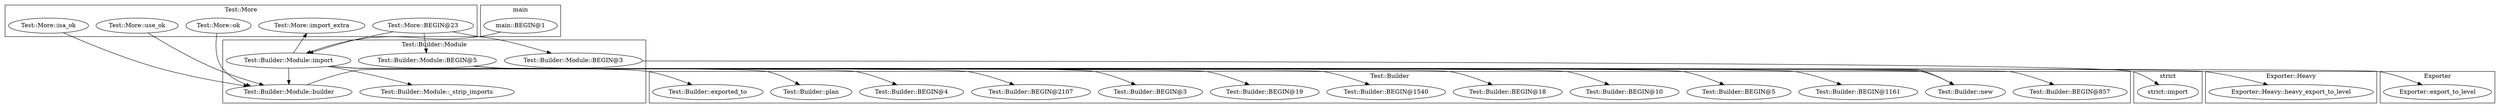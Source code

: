 digraph {
graph [overlap=false]
subgraph cluster_Test_Builder {
	label="Test::Builder";
	"Test::Builder::BEGIN@4";
	"Test::Builder::BEGIN@857";
	"Test::Builder::new";
	"Test::Builder::BEGIN@1161";
	"Test::Builder::BEGIN@5";
	"Test::Builder::plan";
	"Test::Builder::BEGIN@10";
	"Test::Builder::BEGIN@18";
	"Test::Builder::BEGIN@1540";
	"Test::Builder::BEGIN@19";
	"Test::Builder::BEGIN@3";
	"Test::Builder::exported_to";
	"Test::Builder::BEGIN@2107";
}
subgraph cluster_Test_More {
	label="Test::More";
	"Test::More::isa_ok";
	"Test::More::import_extra";
	"Test::More::use_ok";
	"Test::More::ok";
	"Test::More::BEGIN@23";
}
subgraph cluster_strict {
	label="strict";
	"strict::import";
}
subgraph cluster_Exporter_Heavy {
	label="Exporter::Heavy";
	"Exporter::Heavy::heavy_export_to_level";
}
subgraph cluster_Exporter {
	label="Exporter";
	"Exporter::export_to_level";
}
subgraph cluster_main {
	label="main";
	"main::BEGIN@1";
}
subgraph cluster_Test_Builder_Module {
	label="Test::Builder::Module";
	"Test::Builder::Module::_strip_imports";
	"Test::Builder::Module::builder";
	"Test::Builder::Module::BEGIN@5";
	"Test::Builder::Module::BEGIN@3";
	"Test::Builder::Module::import";
}
"Test::More::isa_ok" -> "Test::Builder::Module::builder";
"Test::More::use_ok" -> "Test::Builder::Module::builder";
"Test::More::ok" -> "Test::Builder::Module::builder";
"Test::Builder::Module::import" -> "Test::Builder::Module::builder";
"Test::More::BEGIN@23" -> "Test::Builder::Module::BEGIN@5";
"Test::Builder::Module::BEGIN@5" -> "Test::Builder::BEGIN@4";
"Test::Builder::Module::BEGIN@5" -> "Test::Builder::BEGIN@857";
"Test::Builder::Module::BEGIN@5" -> "Test::Builder::BEGIN@18";
"Test::Builder::Module::BEGIN@5" -> "Test::Builder::BEGIN@1540";
"Test::Builder::Module::BEGIN@5" -> "Test::Builder::BEGIN@3";
"Test::Builder::Module::import" -> "Exporter::Heavy::heavy_export_to_level";
"Test::Builder::Module::import" -> "Test::Builder::plan";
"Test::Builder::Module::import" -> "Test::More::import_extra";
"Test::More::BEGIN@23" -> "Test::Builder::Module::BEGIN@3";
"Test::Builder::Module::import" -> "Exporter::export_to_level";
"Test::Builder::Module::BEGIN@5" -> "Test::Builder::BEGIN@2107";
"Test::Builder::Module::BEGIN@5" -> "Test::Builder::BEGIN@10";
"Test::Builder::Module::BEGIN@5" -> "Test::Builder::BEGIN@19";
"Test::Builder::Module::import" -> "Test::Builder::Module::_strip_imports";
"Test::Builder::Module::builder" -> "Test::Builder::new";
"Test::Builder::Module::BEGIN@5" -> "Test::Builder::new";
"Test::Builder::Module::BEGIN@5" -> "Test::Builder::BEGIN@1161";
"main::BEGIN@1" -> "Test::Builder::Module::import";
"Test::More::BEGIN@23" -> "Test::Builder::Module::import";
"Test::Builder::Module::BEGIN@5" -> "Test::Builder::BEGIN@5";
"Test::Builder::Module::BEGIN@3" -> "strict::import";
"Test::Builder::Module::import" -> "Test::Builder::exported_to";
}
